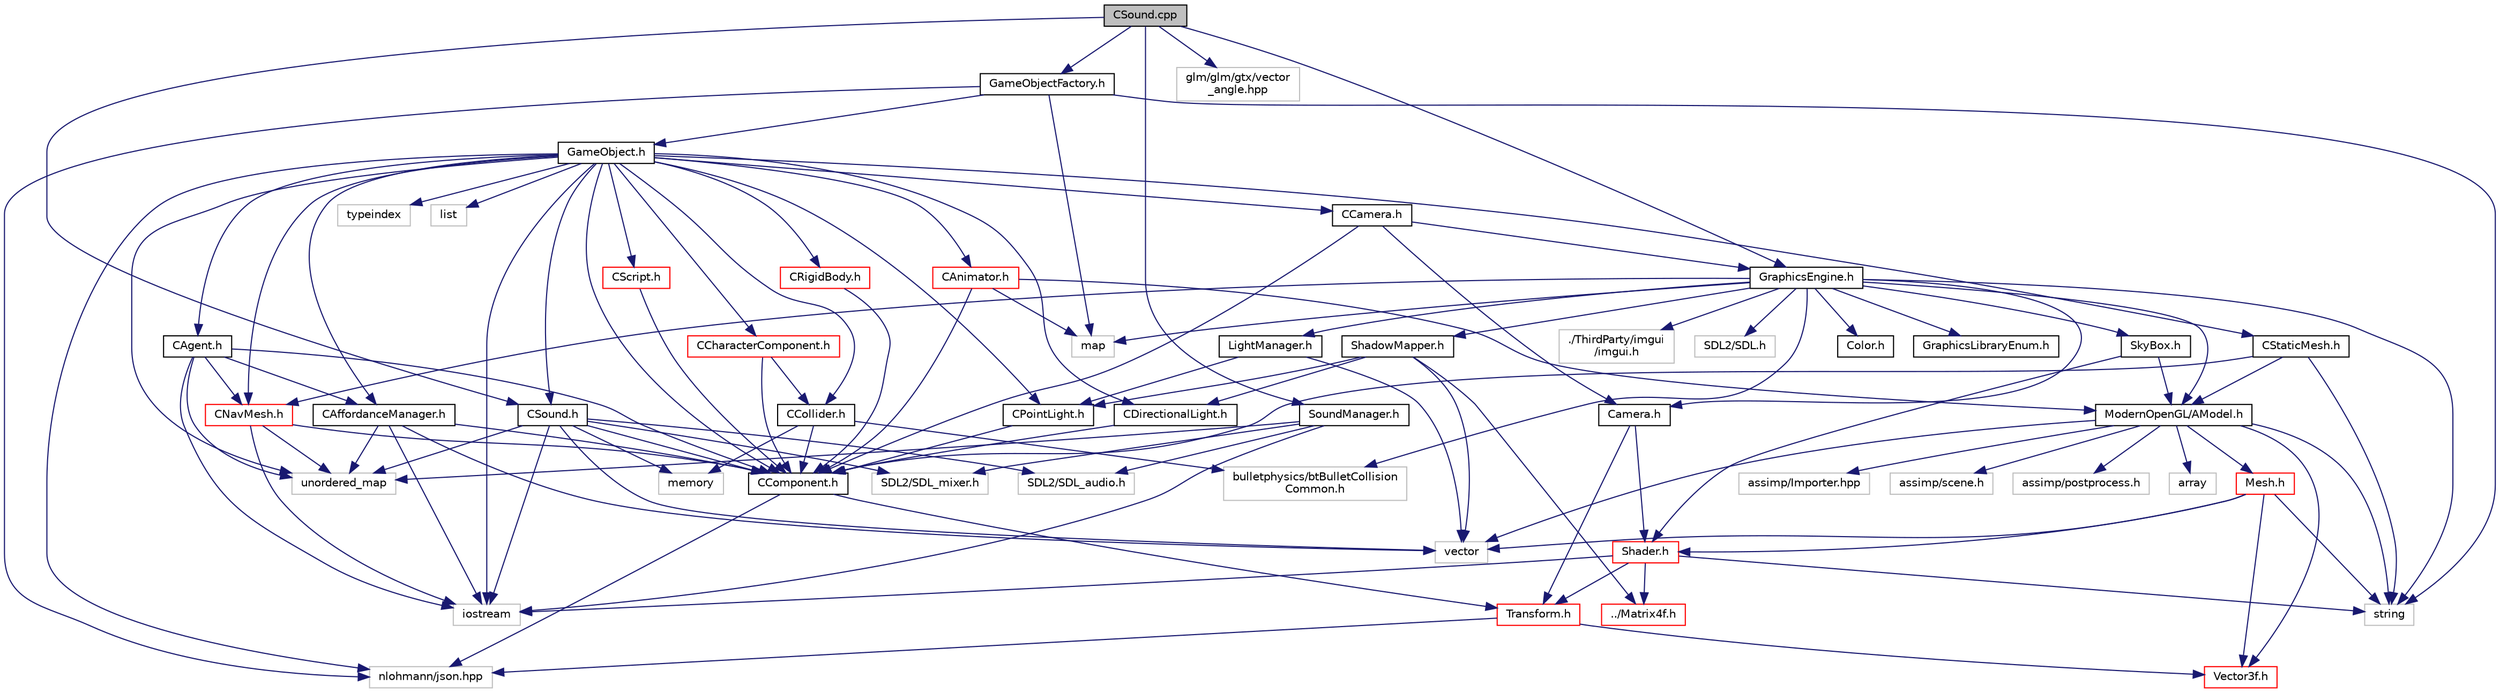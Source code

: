 digraph "CSound.cpp"
{
 // LATEX_PDF_SIZE
  edge [fontname="Helvetica",fontsize="10",labelfontname="Helvetica",labelfontsize="10"];
  node [fontname="Helvetica",fontsize="10",shape=record];
  Node0 [label="CSound.cpp",height=0.2,width=0.4,color="black", fillcolor="grey75", style="filled", fontcolor="black",tooltip=" "];
  Node0 -> Node1 [color="midnightblue",fontsize="10",style="solid",fontname="Helvetica"];
  Node1 [label="CSound.h",height=0.2,width=0.4,color="black", fillcolor="white", style="filled",URL="$_c_sound_8h.html",tooltip="Sound Component for audio sources."];
  Node1 -> Node2 [color="midnightblue",fontsize="10",style="solid",fontname="Helvetica"];
  Node2 [label="SDL2/SDL_mixer.h",height=0.2,width=0.4,color="grey75", fillcolor="white", style="filled",tooltip=" "];
  Node1 -> Node3 [color="midnightblue",fontsize="10",style="solid",fontname="Helvetica"];
  Node3 [label="iostream",height=0.2,width=0.4,color="grey75", fillcolor="white", style="filled",tooltip=" "];
  Node1 -> Node4 [color="midnightblue",fontsize="10",style="solid",fontname="Helvetica"];
  Node4 [label="SDL2/SDL_audio.h",height=0.2,width=0.4,color="grey75", fillcolor="white", style="filled",tooltip=" "];
  Node1 -> Node5 [color="midnightblue",fontsize="10",style="solid",fontname="Helvetica"];
  Node5 [label="unordered_map",height=0.2,width=0.4,color="grey75", fillcolor="white", style="filled",tooltip=" "];
  Node1 -> Node6 [color="midnightblue",fontsize="10",style="solid",fontname="Helvetica"];
  Node6 [label="memory",height=0.2,width=0.4,color="grey75", fillcolor="white", style="filled",tooltip=" "];
  Node1 -> Node7 [color="midnightblue",fontsize="10",style="solid",fontname="Helvetica"];
  Node7 [label="vector",height=0.2,width=0.4,color="grey75", fillcolor="white", style="filled",tooltip=" "];
  Node1 -> Node8 [color="midnightblue",fontsize="10",style="solid",fontname="Helvetica"];
  Node8 [label="CComponent.h",height=0.2,width=0.4,color="black", fillcolor="white", style="filled",URL="$_c_component_8h.html",tooltip="Default Component, Components derive from this."];
  Node8 -> Node9 [color="midnightblue",fontsize="10",style="solid",fontname="Helvetica"];
  Node9 [label="Transform.h",height=0.2,width=0.4,color="red", fillcolor="white", style="filled",URL="$_transform_8h.html",tooltip=" "];
  Node9 -> Node11 [color="midnightblue",fontsize="10",style="solid",fontname="Helvetica"];
  Node11 [label="nlohmann/json.hpp",height=0.2,width=0.4,color="grey75", fillcolor="white", style="filled",tooltip=" "];
  Node9 -> Node12 [color="midnightblue",fontsize="10",style="solid",fontname="Helvetica"];
  Node12 [label="Vector3f.h",height=0.2,width=0.4,color="red", fillcolor="white", style="filled",URL="$_vector3f_8h.html",tooltip=" "];
  Node8 -> Node11 [color="midnightblue",fontsize="10",style="solid",fontname="Helvetica"];
  Node0 -> Node18 [color="midnightblue",fontsize="10",style="solid",fontname="Helvetica"];
  Node18 [label="GameObjectFactory.h",height=0.2,width=0.4,color="black", fillcolor="white", style="filled",URL="$_game_object_factory_8h.html",tooltip="A singleton factory class to produce all GameObjects, store them in memory, and allow access to them."];
  Node18 -> Node19 [color="midnightblue",fontsize="10",style="solid",fontname="Helvetica"];
  Node19 [label="GameObject.h",height=0.2,width=0.4,color="black", fillcolor="white", style="filled",URL="$_game_object_8h.html",tooltip=" "];
  Node19 -> Node8 [color="midnightblue",fontsize="10",style="solid",fontname="Helvetica"];
  Node19 -> Node20 [color="midnightblue",fontsize="10",style="solid",fontname="Helvetica"];
  Node20 [label="CStaticMesh.h",height=0.2,width=0.4,color="black", fillcolor="white", style="filled",URL="$_c_static_mesh_8h.html",tooltip="Static Mesh Component."];
  Node20 -> Node8 [color="midnightblue",fontsize="10",style="solid",fontname="Helvetica"];
  Node20 -> Node21 [color="midnightblue",fontsize="10",style="solid",fontname="Helvetica"];
  Node21 [label="ModernOpenGL/AModel.h",height=0.2,width=0.4,color="black", fillcolor="white", style="filled",URL="$_a_model_8h.html",tooltip="Model of object."];
  Node21 -> Node22 [color="midnightblue",fontsize="10",style="solid",fontname="Helvetica"];
  Node22 [label="string",height=0.2,width=0.4,color="grey75", fillcolor="white", style="filled",tooltip=" "];
  Node21 -> Node7 [color="midnightblue",fontsize="10",style="solid",fontname="Helvetica"];
  Node21 -> Node23 [color="midnightblue",fontsize="10",style="solid",fontname="Helvetica"];
  Node23 [label="array",height=0.2,width=0.4,color="grey75", fillcolor="white", style="filled",tooltip=" "];
  Node21 -> Node12 [color="midnightblue",fontsize="10",style="solid",fontname="Helvetica"];
  Node21 -> Node24 [color="midnightblue",fontsize="10",style="solid",fontname="Helvetica"];
  Node24 [label="Mesh.h",height=0.2,width=0.4,color="red", fillcolor="white", style="filled",URL="$_mesh_8h.html",tooltip=" "];
  Node24 -> Node25 [color="midnightblue",fontsize="10",style="solid",fontname="Helvetica"];
  Node25 [label="Shader.h",height=0.2,width=0.4,color="red", fillcolor="white", style="filled",URL="$_shader_8h.html",tooltip=" "];
  Node25 -> Node22 [color="midnightblue",fontsize="10",style="solid",fontname="Helvetica"];
  Node25 -> Node3 [color="midnightblue",fontsize="10",style="solid",fontname="Helvetica"];
  Node25 -> Node9 [color="midnightblue",fontsize="10",style="solid",fontname="Helvetica"];
  Node25 -> Node28 [color="midnightblue",fontsize="10",style="solid",fontname="Helvetica"];
  Node28 [label="../Matrix4f.h",height=0.2,width=0.4,color="red", fillcolor="white", style="filled",URL="$_matrix4f_8h.html",tooltip=" "];
  Node24 -> Node22 [color="midnightblue",fontsize="10",style="solid",fontname="Helvetica"];
  Node24 -> Node7 [color="midnightblue",fontsize="10",style="solid",fontname="Helvetica"];
  Node24 -> Node12 [color="midnightblue",fontsize="10",style="solid",fontname="Helvetica"];
  Node21 -> Node33 [color="midnightblue",fontsize="10",style="solid",fontname="Helvetica"];
  Node33 [label="assimp/Importer.hpp",height=0.2,width=0.4,color="grey75", fillcolor="white", style="filled",tooltip=" "];
  Node21 -> Node34 [color="midnightblue",fontsize="10",style="solid",fontname="Helvetica"];
  Node34 [label="assimp/scene.h",height=0.2,width=0.4,color="grey75", fillcolor="white", style="filled",tooltip=" "];
  Node21 -> Node35 [color="midnightblue",fontsize="10",style="solid",fontname="Helvetica"];
  Node35 [label="assimp/postprocess.h",height=0.2,width=0.4,color="grey75", fillcolor="white", style="filled",tooltip=" "];
  Node20 -> Node22 [color="midnightblue",fontsize="10",style="solid",fontname="Helvetica"];
  Node19 -> Node36 [color="midnightblue",fontsize="10",style="solid",fontname="Helvetica"];
  Node36 [label="CScript.h",height=0.2,width=0.4,color="red", fillcolor="white", style="filled",URL="$_c_script_8h.html",tooltip="Lua Script Component."];
  Node36 -> Node8 [color="midnightblue",fontsize="10",style="solid",fontname="Helvetica"];
  Node19 -> Node5 [color="midnightblue",fontsize="10",style="solid",fontname="Helvetica"];
  Node19 -> Node57 [color="midnightblue",fontsize="10",style="solid",fontname="Helvetica"];
  Node57 [label="typeindex",height=0.2,width=0.4,color="grey75", fillcolor="white", style="filled",tooltip=" "];
  Node19 -> Node58 [color="midnightblue",fontsize="10",style="solid",fontname="Helvetica"];
  Node58 [label="list",height=0.2,width=0.4,color="grey75", fillcolor="white", style="filled",tooltip=" "];
  Node19 -> Node59 [color="midnightblue",fontsize="10",style="solid",fontname="Helvetica"];
  Node59 [label="CCharacterComponent.h",height=0.2,width=0.4,color="red", fillcolor="white", style="filled",URL="$_c_character_component_8h.html",tooltip="Controls the player character."];
  Node59 -> Node8 [color="midnightblue",fontsize="10",style="solid",fontname="Helvetica"];
  Node59 -> Node61 [color="midnightblue",fontsize="10",style="solid",fontname="Helvetica"];
  Node61 [label="CCollider.h",height=0.2,width=0.4,color="black", fillcolor="white", style="filled",URL="$_c_collider_8h.html",tooltip=" "];
  Node61 -> Node8 [color="midnightblue",fontsize="10",style="solid",fontname="Helvetica"];
  Node61 -> Node56 [color="midnightblue",fontsize="10",style="solid",fontname="Helvetica"];
  Node56 [label="bulletphysics/btBulletCollision\lCommon.h",height=0.2,width=0.4,color="grey75", fillcolor="white", style="filled",tooltip=" "];
  Node61 -> Node6 [color="midnightblue",fontsize="10",style="solid",fontname="Helvetica"];
  Node19 -> Node65 [color="midnightblue",fontsize="10",style="solid",fontname="Helvetica"];
  Node65 [label="CCamera.h",height=0.2,width=0.4,color="black", fillcolor="white", style="filled",URL="$_c_camera_8h.html",tooltip="Camera Gameobject, Displays viewport from current transform."];
  Node65 -> Node8 [color="midnightblue",fontsize="10",style="solid",fontname="Helvetica"];
  Node65 -> Node41 [color="midnightblue",fontsize="10",style="solid",fontname="Helvetica"];
  Node41 [label="Camera.h",height=0.2,width=0.4,color="black", fillcolor="white", style="filled",URL="$_camera_8h.html",tooltip=" "];
  Node41 -> Node25 [color="midnightblue",fontsize="10",style="solid",fontname="Helvetica"];
  Node41 -> Node9 [color="midnightblue",fontsize="10",style="solid",fontname="Helvetica"];
  Node65 -> Node40 [color="midnightblue",fontsize="10",style="solid",fontname="Helvetica"];
  Node40 [label="GraphicsEngine.h",height=0.2,width=0.4,color="black", fillcolor="white", style="filled",URL="$_graphics_engine_8h.html",tooltip="Graphics and Rendering."];
  Node40 -> Node41 [color="midnightblue",fontsize="10",style="solid",fontname="Helvetica"];
  Node40 -> Node21 [color="midnightblue",fontsize="10",style="solid",fontname="Helvetica"];
  Node40 -> Node42 [color="midnightblue",fontsize="10",style="solid",fontname="Helvetica"];
  Node42 [label="Color.h",height=0.2,width=0.4,color="black", fillcolor="white", style="filled",URL="$_color_8h.html",tooltip="colours as vector 3's. normalized from 0.0f to 1.0f"];
  Node40 -> Node43 [color="midnightblue",fontsize="10",style="solid",fontname="Helvetica"];
  Node43 [label="GraphicsLibraryEnum.h",height=0.2,width=0.4,color="black", fillcolor="white", style="filled",URL="$_graphics_library_enum_8h.html",tooltip=" "];
  Node40 -> Node22 [color="midnightblue",fontsize="10",style="solid",fontname="Helvetica"];
  Node40 -> Node44 [color="midnightblue",fontsize="10",style="solid",fontname="Helvetica"];
  Node44 [label="map",height=0.2,width=0.4,color="grey75", fillcolor="white", style="filled",tooltip=" "];
  Node40 -> Node45 [color="midnightblue",fontsize="10",style="solid",fontname="Helvetica"];
  Node45 [label="./ThirdParty/imgui\l/imgui.h",height=0.2,width=0.4,color="grey75", fillcolor="white", style="filled",tooltip=" "];
  Node40 -> Node46 [color="midnightblue",fontsize="10",style="solid",fontname="Helvetica"];
  Node46 [label="SkyBox.h",height=0.2,width=0.4,color="black", fillcolor="white", style="filled",URL="$_sky_box_8h.html",tooltip=" "];
  Node46 -> Node21 [color="midnightblue",fontsize="10",style="solid",fontname="Helvetica"];
  Node46 -> Node25 [color="midnightblue",fontsize="10",style="solid",fontname="Helvetica"];
  Node40 -> Node47 [color="midnightblue",fontsize="10",style="solid",fontname="Helvetica"];
  Node47 [label="LightManager.h",height=0.2,width=0.4,color="black", fillcolor="white", style="filled",URL="$_light_manager_8h.html",tooltip=" "];
  Node47 -> Node48 [color="midnightblue",fontsize="10",style="solid",fontname="Helvetica"];
  Node48 [label="CPointLight.h",height=0.2,width=0.4,color="black", fillcolor="white", style="filled",URL="$_c_point_light_8h.html",tooltip="Point Light Component."];
  Node48 -> Node8 [color="midnightblue",fontsize="10",style="solid",fontname="Helvetica"];
  Node47 -> Node7 [color="midnightblue",fontsize="10",style="solid",fontname="Helvetica"];
  Node40 -> Node49 [color="midnightblue",fontsize="10",style="solid",fontname="Helvetica"];
  Node49 [label="ShadowMapper.h",height=0.2,width=0.4,color="black", fillcolor="white", style="filled",URL="$_shadow_mapper_8h.html",tooltip=" "];
  Node49 -> Node50 [color="midnightblue",fontsize="10",style="solid",fontname="Helvetica"];
  Node50 [label="CDirectionalLight.h",height=0.2,width=0.4,color="black", fillcolor="white", style="filled",URL="$_c_directional_light_8h.html",tooltip="Directional Light Component."];
  Node50 -> Node8 [color="midnightblue",fontsize="10",style="solid",fontname="Helvetica"];
  Node49 -> Node48 [color="midnightblue",fontsize="10",style="solid",fontname="Helvetica"];
  Node49 -> Node28 [color="midnightblue",fontsize="10",style="solid",fontname="Helvetica"];
  Node49 -> Node7 [color="midnightblue",fontsize="10",style="solid",fontname="Helvetica"];
  Node40 -> Node51 [color="midnightblue",fontsize="10",style="solid",fontname="Helvetica"];
  Node51 [label="SDL2/SDL.h",height=0.2,width=0.4,color="grey75", fillcolor="white", style="filled",tooltip=" "];
  Node40 -> Node52 [color="midnightblue",fontsize="10",style="solid",fontname="Helvetica"];
  Node52 [label="CNavMesh.h",height=0.2,width=0.4,color="red", fillcolor="white", style="filled",URL="$_c_nav_mesh_8h.html",tooltip="Navigation Mesh Component."];
  Node52 -> Node8 [color="midnightblue",fontsize="10",style="solid",fontname="Helvetica"];
  Node52 -> Node3 [color="midnightblue",fontsize="10",style="solid",fontname="Helvetica"];
  Node52 -> Node5 [color="midnightblue",fontsize="10",style="solid",fontname="Helvetica"];
  Node40 -> Node56 [color="midnightblue",fontsize="10",style="solid",fontname="Helvetica"];
  Node19 -> Node61 [color="midnightblue",fontsize="10",style="solid",fontname="Helvetica"];
  Node19 -> Node1 [color="midnightblue",fontsize="10",style="solid",fontname="Helvetica"];
  Node19 -> Node11 [color="midnightblue",fontsize="10",style="solid",fontname="Helvetica"];
  Node19 -> Node48 [color="midnightblue",fontsize="10",style="solid",fontname="Helvetica"];
  Node19 -> Node50 [color="midnightblue",fontsize="10",style="solid",fontname="Helvetica"];
  Node19 -> Node66 [color="midnightblue",fontsize="10",style="solid",fontname="Helvetica"];
  Node66 [label="CAnimator.h",height=0.2,width=0.4,color="red", fillcolor="white", style="filled",URL="$_c_animator_8h.html",tooltip=" "];
  Node66 -> Node21 [color="midnightblue",fontsize="10",style="solid",fontname="Helvetica"];
  Node66 -> Node44 [color="midnightblue",fontsize="10",style="solid",fontname="Helvetica"];
  Node66 -> Node8 [color="midnightblue",fontsize="10",style="solid",fontname="Helvetica"];
  Node19 -> Node52 [color="midnightblue",fontsize="10",style="solid",fontname="Helvetica"];
  Node19 -> Node3 [color="midnightblue",fontsize="10",style="solid",fontname="Helvetica"];
  Node19 -> Node70 [color="midnightblue",fontsize="10",style="solid",fontname="Helvetica"];
  Node70 [label="CRigidBody.h",height=0.2,width=0.4,color="red", fillcolor="white", style="filled",URL="$_c_rigid_body_8h.html",tooltip=" "];
  Node70 -> Node8 [color="midnightblue",fontsize="10",style="solid",fontname="Helvetica"];
  Node19 -> Node71 [color="midnightblue",fontsize="10",style="solid",fontname="Helvetica"];
  Node71 [label="CAgent.h",height=0.2,width=0.4,color="black", fillcolor="white", style="filled",URL="$_c_agent_8h.html",tooltip=" "];
  Node71 -> Node8 [color="midnightblue",fontsize="10",style="solid",fontname="Helvetica"];
  Node71 -> Node3 [color="midnightblue",fontsize="10",style="solid",fontname="Helvetica"];
  Node71 -> Node5 [color="midnightblue",fontsize="10",style="solid",fontname="Helvetica"];
  Node71 -> Node72 [color="midnightblue",fontsize="10",style="solid",fontname="Helvetica"];
  Node72 [label="CAffordanceManager.h",height=0.2,width=0.4,color="black", fillcolor="white", style="filled",URL="$_c_affordance_manager_8h.html",tooltip=" "];
  Node72 -> Node3 [color="midnightblue",fontsize="10",style="solid",fontname="Helvetica"];
  Node72 -> Node7 [color="midnightblue",fontsize="10",style="solid",fontname="Helvetica"];
  Node72 -> Node5 [color="midnightblue",fontsize="10",style="solid",fontname="Helvetica"];
  Node72 -> Node8 [color="midnightblue",fontsize="10",style="solid",fontname="Helvetica"];
  Node71 -> Node52 [color="midnightblue",fontsize="10",style="solid",fontname="Helvetica"];
  Node19 -> Node72 [color="midnightblue",fontsize="10",style="solid",fontname="Helvetica"];
  Node18 -> Node44 [color="midnightblue",fontsize="10",style="solid",fontname="Helvetica"];
  Node18 -> Node22 [color="midnightblue",fontsize="10",style="solid",fontname="Helvetica"];
  Node18 -> Node11 [color="midnightblue",fontsize="10",style="solid",fontname="Helvetica"];
  Node0 -> Node40 [color="midnightblue",fontsize="10",style="solid",fontname="Helvetica"];
  Node0 -> Node73 [color="midnightblue",fontsize="10",style="solid",fontname="Helvetica"];
  Node73 [label="glm/glm/gtx/vector\l_angle.hpp",height=0.2,width=0.4,color="grey75", fillcolor="white", style="filled",tooltip=" "];
  Node0 -> Node74 [color="midnightblue",fontsize="10",style="solid",fontname="Helvetica"];
  Node74 [label="SoundManager.h",height=0.2,width=0.4,color="black", fillcolor="white", style="filled",URL="$_sound_manager_8h.html",tooltip=" "];
  Node74 -> Node5 [color="midnightblue",fontsize="10",style="solid",fontname="Helvetica"];
  Node74 -> Node2 [color="midnightblue",fontsize="10",style="solid",fontname="Helvetica"];
  Node74 -> Node3 [color="midnightblue",fontsize="10",style="solid",fontname="Helvetica"];
  Node74 -> Node4 [color="midnightblue",fontsize="10",style="solid",fontname="Helvetica"];
}
